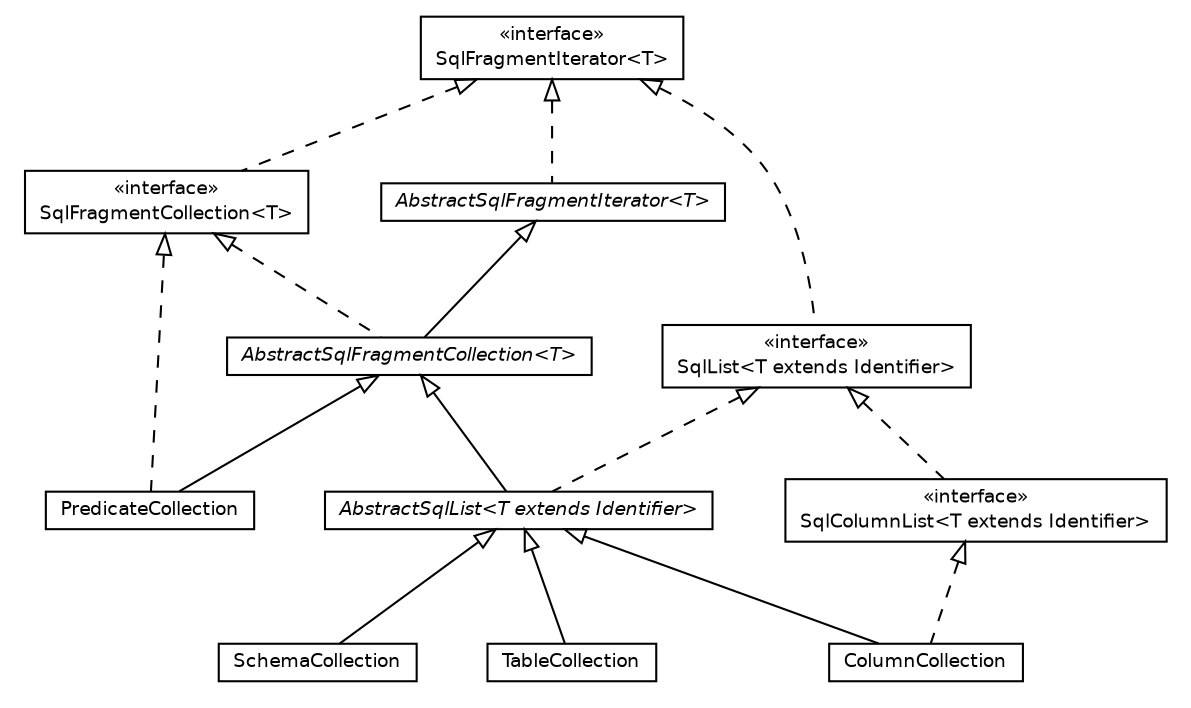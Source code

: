 #!/usr/local/bin/dot
#
# Class diagram 
# Generated by UMLGraph version R5_6 (http://www.umlgraph.org/)
#

digraph G {
	edge [fontname="Helvetica",fontsize=10,labelfontname="Helvetica",labelfontsize=10];
	node [fontname="Helvetica",fontsize=10,shape=plaintext];
	nodesep=0.25;
	ranksep=0.5;
	// net.ljcomputing.sql.collection.AbstractSqlFragmentCollection<T>
	c36 [label=<<table title="net.ljcomputing.sql.collection.AbstractSqlFragmentCollection" border="0" cellborder="1" cellspacing="0" cellpadding="2" port="p" href="./AbstractSqlFragmentCollection.html">
		<tr><td><table border="0" cellspacing="0" cellpadding="1">
<tr><td align="center" balign="center"><font face="Helvetica-Oblique"> AbstractSqlFragmentCollection&lt;T&gt; </font></td></tr>
		</table></td></tr>
		</table>>, URL="./AbstractSqlFragmentCollection.html", fontname="Helvetica", fontcolor="black", fontsize=9.0];
	// net.ljcomputing.sql.collection.SqlFragmentIterator<T>
	c37 [label=<<table title="net.ljcomputing.sql.collection.SqlFragmentIterator" border="0" cellborder="1" cellspacing="0" cellpadding="2" port="p" href="./SqlFragmentIterator.html">
		<tr><td><table border="0" cellspacing="0" cellpadding="1">
<tr><td align="center" balign="center"> &#171;interface&#187; </td></tr>
<tr><td align="center" balign="center"> SqlFragmentIterator&lt;T&gt; </td></tr>
		</table></td></tr>
		</table>>, URL="./SqlFragmentIterator.html", fontname="Helvetica", fontcolor="black", fontsize=9.0];
	// net.ljcomputing.sql.collection.AbstractSqlFragmentIterator<T>
	c38 [label=<<table title="net.ljcomputing.sql.collection.AbstractSqlFragmentIterator" border="0" cellborder="1" cellspacing="0" cellpadding="2" port="p" href="./AbstractSqlFragmentIterator.html">
		<tr><td><table border="0" cellspacing="0" cellpadding="1">
<tr><td align="center" balign="center"><font face="Helvetica-Oblique"> AbstractSqlFragmentIterator&lt;T&gt; </font></td></tr>
		</table></td></tr>
		</table>>, URL="./AbstractSqlFragmentIterator.html", fontname="Helvetica", fontcolor="black", fontsize=9.0];
	// net.ljcomputing.sql.collection.SqlFragmentCollection<T>
	c39 [label=<<table title="net.ljcomputing.sql.collection.SqlFragmentCollection" border="0" cellborder="1" cellspacing="0" cellpadding="2" port="p" href="./SqlFragmentCollection.html">
		<tr><td><table border="0" cellspacing="0" cellpadding="1">
<tr><td align="center" balign="center"> &#171;interface&#187; </td></tr>
<tr><td align="center" balign="center"> SqlFragmentCollection&lt;T&gt; </td></tr>
		</table></td></tr>
		</table>>, URL="./SqlFragmentCollection.html", fontname="Helvetica", fontcolor="black", fontsize=9.0];
	// net.ljcomputing.sql.collection.SqlColumnList<T extends net.ljcomputing.sql.identifier.Identifier>
	c40 [label=<<table title="net.ljcomputing.sql.collection.SqlColumnList" border="0" cellborder="1" cellspacing="0" cellpadding="2" port="p" href="./SqlColumnList.html">
		<tr><td><table border="0" cellspacing="0" cellpadding="1">
<tr><td align="center" balign="center"> &#171;interface&#187; </td></tr>
<tr><td align="center" balign="center"> SqlColumnList&lt;T extends Identifier&gt; </td></tr>
		</table></td></tr>
		</table>>, URL="./SqlColumnList.html", fontname="Helvetica", fontcolor="black", fontsize=9.0];
	// net.ljcomputing.sql.collection.AbstractSqlList<T extends net.ljcomputing.sql.identifier.Identifier>
	c41 [label=<<table title="net.ljcomputing.sql.collection.AbstractSqlList" border="0" cellborder="1" cellspacing="0" cellpadding="2" port="p" href="./AbstractSqlList.html">
		<tr><td><table border="0" cellspacing="0" cellpadding="1">
<tr><td align="center" balign="center"><font face="Helvetica-Oblique"> AbstractSqlList&lt;T extends Identifier&gt; </font></td></tr>
		</table></td></tr>
		</table>>, URL="./AbstractSqlList.html", fontname="Helvetica", fontcolor="black", fontsize=9.0];
	// net.ljcomputing.sql.collection.ColumnCollection
	c42 [label=<<table title="net.ljcomputing.sql.collection.ColumnCollection" border="0" cellborder="1" cellspacing="0" cellpadding="2" port="p" href="./ColumnCollection.html">
		<tr><td><table border="0" cellspacing="0" cellpadding="1">
<tr><td align="center" balign="center"> ColumnCollection </td></tr>
		</table></td></tr>
		</table>>, URL="./ColumnCollection.html", fontname="Helvetica", fontcolor="black", fontsize=9.0];
	// net.ljcomputing.sql.collection.SqlList<T extends net.ljcomputing.sql.identifier.Identifier>
	c43 [label=<<table title="net.ljcomputing.sql.collection.SqlList" border="0" cellborder="1" cellspacing="0" cellpadding="2" port="p" href="./SqlList.html">
		<tr><td><table border="0" cellspacing="0" cellpadding="1">
<tr><td align="center" balign="center"> &#171;interface&#187; </td></tr>
<tr><td align="center" balign="center"> SqlList&lt;T extends Identifier&gt; </td></tr>
		</table></td></tr>
		</table>>, URL="./SqlList.html", fontname="Helvetica", fontcolor="black", fontsize=9.0];
	// net.ljcomputing.sql.collection.PredicateCollection
	c44 [label=<<table title="net.ljcomputing.sql.collection.PredicateCollection" border="0" cellborder="1" cellspacing="0" cellpadding="2" port="p" href="./PredicateCollection.html">
		<tr><td><table border="0" cellspacing="0" cellpadding="1">
<tr><td align="center" balign="center"> PredicateCollection </td></tr>
		</table></td></tr>
		</table>>, URL="./PredicateCollection.html", fontname="Helvetica", fontcolor="black", fontsize=9.0];
	// net.ljcomputing.sql.collection.SchemaCollection
	c45 [label=<<table title="net.ljcomputing.sql.collection.SchemaCollection" border="0" cellborder="1" cellspacing="0" cellpadding="2" port="p" href="./SchemaCollection.html">
		<tr><td><table border="0" cellspacing="0" cellpadding="1">
<tr><td align="center" balign="center"> SchemaCollection </td></tr>
		</table></td></tr>
		</table>>, URL="./SchemaCollection.html", fontname="Helvetica", fontcolor="black", fontsize=9.0];
	// net.ljcomputing.sql.collection.TableCollection
	c46 [label=<<table title="net.ljcomputing.sql.collection.TableCollection" border="0" cellborder="1" cellspacing="0" cellpadding="2" port="p" href="./TableCollection.html">
		<tr><td><table border="0" cellspacing="0" cellpadding="1">
<tr><td align="center" balign="center"> TableCollection </td></tr>
		</table></td></tr>
		</table>>, URL="./TableCollection.html", fontname="Helvetica", fontcolor="black", fontsize=9.0];
	//net.ljcomputing.sql.collection.AbstractSqlFragmentCollection<T> extends net.ljcomputing.sql.collection.AbstractSqlFragmentIterator<T>
	c38:p -> c36:p [dir=back,arrowtail=empty];
	//net.ljcomputing.sql.collection.AbstractSqlFragmentCollection<T> implements net.ljcomputing.sql.collection.SqlFragmentCollection<T>
	c39:p -> c36:p [dir=back,arrowtail=empty,style=dashed];
	//net.ljcomputing.sql.collection.AbstractSqlFragmentIterator<T> implements net.ljcomputing.sql.collection.SqlFragmentIterator<T>
	c37:p -> c38:p [dir=back,arrowtail=empty,style=dashed];
	//net.ljcomputing.sql.collection.SqlFragmentCollection<T> implements net.ljcomputing.sql.collection.SqlFragmentIterator<T>
	c37:p -> c39:p [dir=back,arrowtail=empty,style=dashed];
	//net.ljcomputing.sql.collection.SqlColumnList<T extends net.ljcomputing.sql.identifier.Identifier> implements net.ljcomputing.sql.collection.SqlList<T extends net.ljcomputing.sql.identifier.Identifier>
	c43:p -> c40:p [dir=back,arrowtail=empty,style=dashed];
	//net.ljcomputing.sql.collection.AbstractSqlList<T extends net.ljcomputing.sql.identifier.Identifier> extends net.ljcomputing.sql.collection.AbstractSqlFragmentCollection<T>
	c36:p -> c41:p [dir=back,arrowtail=empty];
	//net.ljcomputing.sql.collection.AbstractSqlList<T extends net.ljcomputing.sql.identifier.Identifier> implements net.ljcomputing.sql.collection.SqlList<T extends net.ljcomputing.sql.identifier.Identifier>
	c43:p -> c41:p [dir=back,arrowtail=empty,style=dashed];
	//net.ljcomputing.sql.collection.ColumnCollection extends net.ljcomputing.sql.collection.AbstractSqlList<net.ljcomputing.sql.identifier.column.ColumnIdentifier>
	c41:p -> c42:p [dir=back,arrowtail=empty];
	//net.ljcomputing.sql.collection.ColumnCollection implements net.ljcomputing.sql.collection.SqlColumnList<T extends net.ljcomputing.sql.identifier.Identifier>
	c40:p -> c42:p [dir=back,arrowtail=empty,style=dashed];
	//net.ljcomputing.sql.collection.SqlList<T extends net.ljcomputing.sql.identifier.Identifier> implements net.ljcomputing.sql.collection.SqlFragmentIterator<T>
	c37:p -> c43:p [dir=back,arrowtail=empty,style=dashed];
	//net.ljcomputing.sql.collection.PredicateCollection extends net.ljcomputing.sql.collection.AbstractSqlFragmentCollection<net.ljcomputing.sql.expression.Predicate>
	c36:p -> c44:p [dir=back,arrowtail=empty];
	//net.ljcomputing.sql.collection.PredicateCollection implements net.ljcomputing.sql.collection.SqlFragmentCollection<T>
	c39:p -> c44:p [dir=back,arrowtail=empty,style=dashed];
	//net.ljcomputing.sql.collection.SchemaCollection extends net.ljcomputing.sql.collection.AbstractSqlList<net.ljcomputing.sql.identifier.schema.SchemaIdentifier>
	c41:p -> c45:p [dir=back,arrowtail=empty];
	//net.ljcomputing.sql.collection.TableCollection extends net.ljcomputing.sql.collection.AbstractSqlList<net.ljcomputing.sql.identifier.table.TableIdentifier>
	c41:p -> c46:p [dir=back,arrowtail=empty];
}


